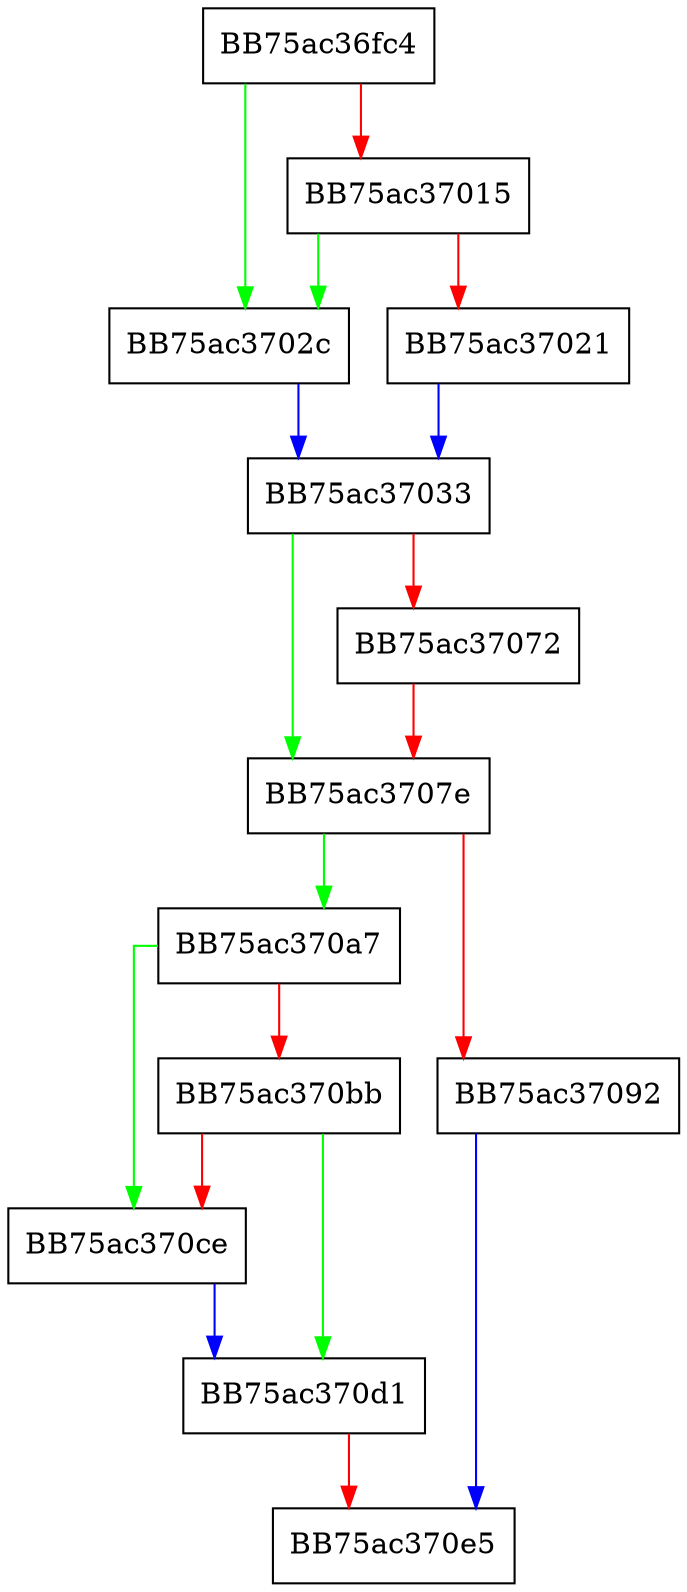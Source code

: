 digraph match_imp {
  node [shape="box"];
  graph [splines=ortho];
  BB75ac36fc4 -> BB75ac3702c [color="green"];
  BB75ac36fc4 -> BB75ac37015 [color="red"];
  BB75ac37015 -> BB75ac3702c [color="green"];
  BB75ac37015 -> BB75ac37021 [color="red"];
  BB75ac37021 -> BB75ac37033 [color="blue"];
  BB75ac3702c -> BB75ac37033 [color="blue"];
  BB75ac37033 -> BB75ac3707e [color="green"];
  BB75ac37033 -> BB75ac37072 [color="red"];
  BB75ac37072 -> BB75ac3707e [color="red"];
  BB75ac3707e -> BB75ac370a7 [color="green"];
  BB75ac3707e -> BB75ac37092 [color="red"];
  BB75ac37092 -> BB75ac370e5 [color="blue"];
  BB75ac370a7 -> BB75ac370ce [color="green"];
  BB75ac370a7 -> BB75ac370bb [color="red"];
  BB75ac370bb -> BB75ac370d1 [color="green"];
  BB75ac370bb -> BB75ac370ce [color="red"];
  BB75ac370ce -> BB75ac370d1 [color="blue"];
  BB75ac370d1 -> BB75ac370e5 [color="red"];
}